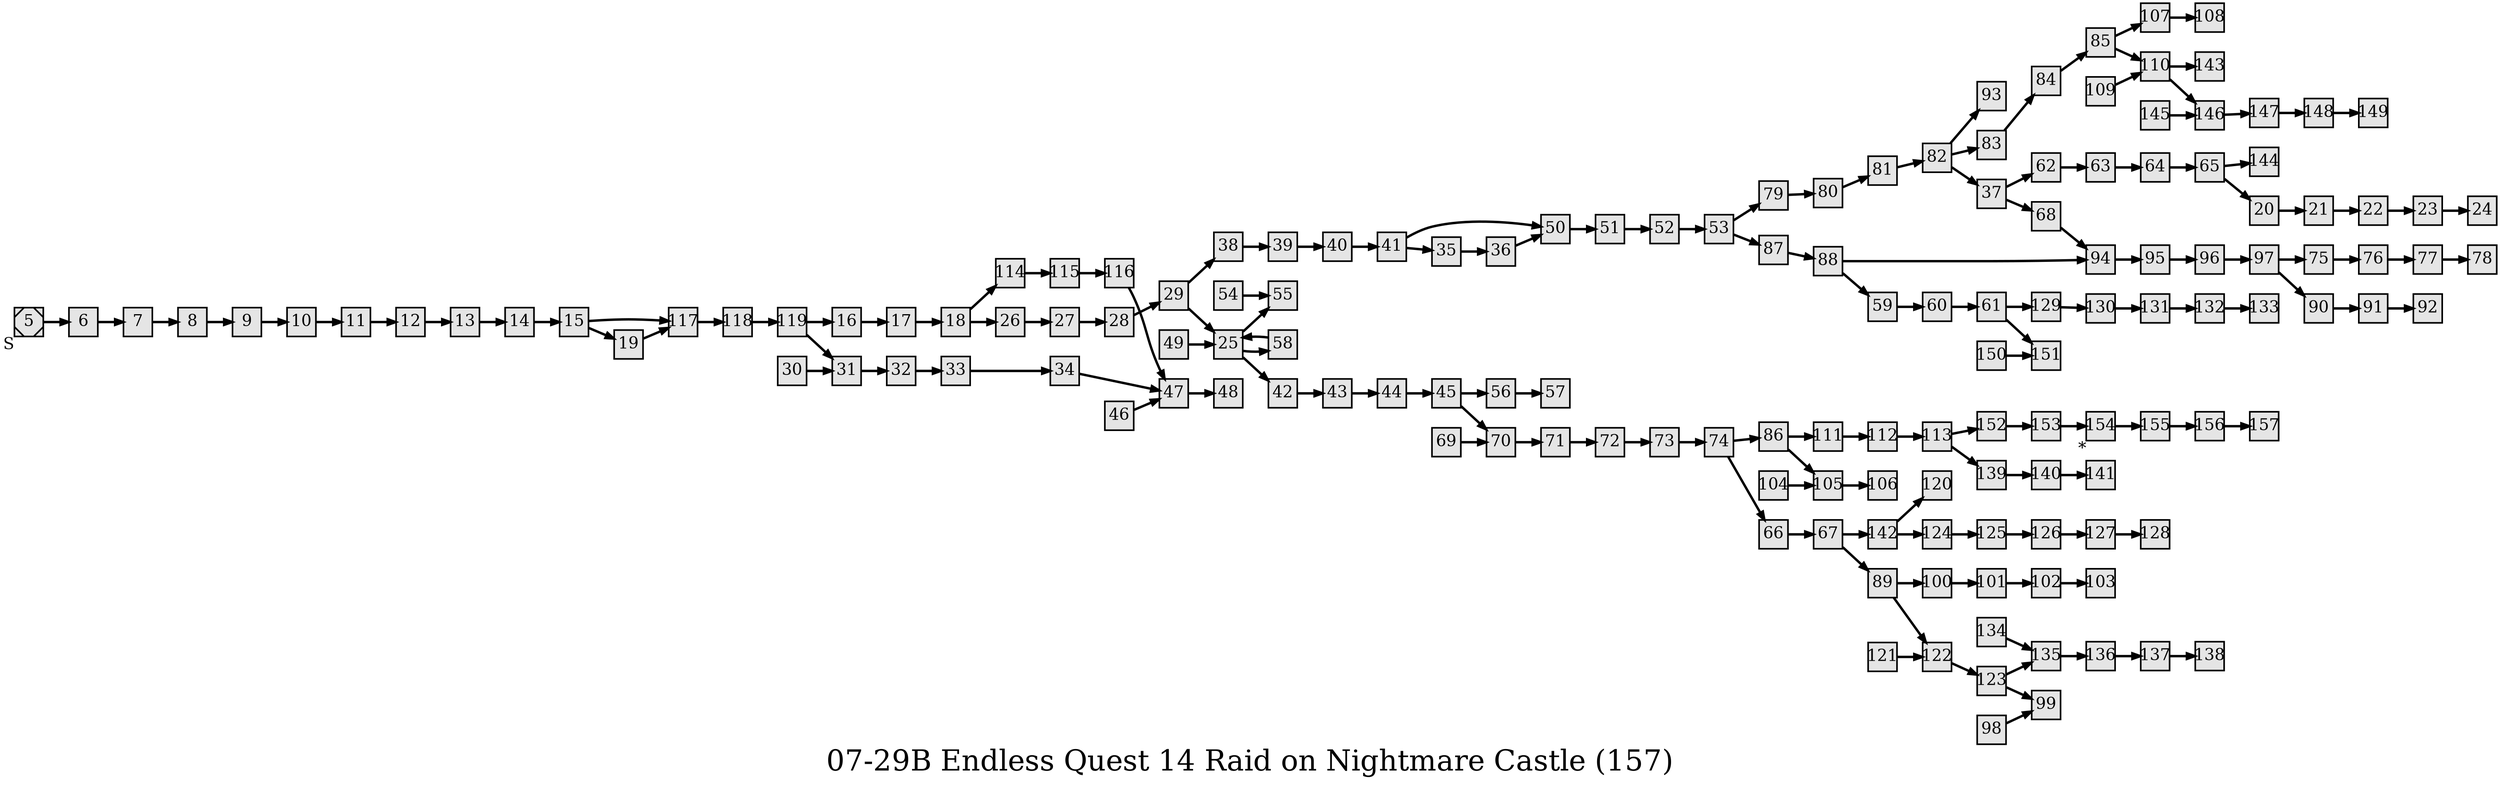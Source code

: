 digraph g{
  graph [ label="07-29B Endless Quest 14 Raid on Nightmare Castle (157)" rankdir=LR, ordering=out, fontsize=36, nodesep="0.35", ranksep="0.45"];
  node  [shape=rect, penwidth=2, fontsize=20, style=filled, fillcolor=grey90, margin="0,0", labelfloat=true, regular=true, fixedsize=true];
  edge  [labelfloat=true, penwidth=3, fontsize=12];
  // ---;
  // group  : Katz;
  // id     :;
  // gbid   :;
  // series :;
  // title  :;
  // author :;
  // credit:;
  // - name : Rachael Grainger;
  // role : encoder;
  // date : 2017-08-23;
  // - name : Jeremy Douglass;
  // role : editor;
  // date : 2017-10-19;
  // render:;
  // - name   : small;
  // styles : gvStyles-small.txt;
  // engine : dot;
  // comment: >;
  
  // ---;
  
  // From | To | Label;
  
  5	[ xlabel="S", shape=Msquare, fontsize=20 ];
  5 -> 6;
  6 -> 7;
  7 -> 8;
  8 -> 9;
  9 -> 10;
  10 -> 11;
  11 -> 12;
  12 -> 13;
  13 -> 14;
  14 -> 15;
  15 -> 117;
  15 -> 19;
  16 -> 17;
  17 -> 18;
  18 -> 114;
  18 -> 26;
  19 -> 117;
  20 -> 21;
  21 -> 22;
  22 -> 23;
  23 -> 24;
  25 -> 55;
  25 -> 58;
  25 -> 42;
  26 -> 27;
  27 -> 28;
  28 -> 29;
  29 -> 38;
  29 -> 25;
  30 -> 31;
  31 -> 32;
  32 -> 33;
  33 -> 34;
  34 -> 47;
  35 -> 36;
  36 -> 50;
  37 -> 62;
  37 -> 68;
  38 -> 39;
  39;
  39 -> 40;
  40 -> 41;
  41 -> 50;
  41 -> 35;
  42 -> 43;
  43 -> 44;
  44 -> 45;
  45 -> 56;
  45 -> 70;
  46 -> 47;
  47 -> 48;
  49 -> 25;
  50 -> 51;
  51 -> 52;
  52 -> 53;
  53 -> 79;
  53 -> 87;
  54 -> 55;
  56 -> 57;
  58 -> 25;
  59 -> 60;
  60 -> 61;
  61 -> 129;
  61 -> 151;
  62 -> 63;
  63 -> 64;
  64 -> 65;
  65 -> 144;
  65 -> 20;
  66 -> 67;
  67 -> 142;
  67 -> 89;
  68 -> 94;
  69 -> 70;
  70 -> 71;
  71 -> 72;
  72 -> 73;
  73 -> 74;
  74 -> 86;
  74 -> 66;
  75 -> 76;
  76 -> 77;
  77 -> 78;
  79 -> 80;
  80;
  80 -> 81;
  81;
  81 -> 82;
  82 -> 93;
  82 -> 83;
  82 -> 37;
  83 -> 84;
  84 -> 85;
  85 -> 107;
  85 -> 110;
  86 -> 111;
  86 -> 105;
  87 -> 88;
  88 -> 94;
  88 -> 59;
  89 -> 100;
  89 -> 122;
  90 -> 91;
  91;
  91 -> 92;
  94 -> 95;
  95 -> 96;
  96 -> 97;
  97 -> 75;
  97 -> 90;
  98;
  98 -> 99;
  100 -> 101;
  101 -> 102;
  102 -> 103;
  104 -> 105;
  105 -> 106;
  107 -> 108;
  109 -> 110;
  110 -> 143;
  110 -> 146;
  111 -> 112;
  112 -> 113;
  113 -> 152;
  113 -> 139;
  114 -> 115;
  115;
  115 -> 116;
  116 -> 47;
  117 -> 118;
  118;
  118 -> 119;
  119 -> 16;
  119 -> 31;
  121 -> 122;
  122 -> 123;
  123 -> 135;
  123 -> 99;
  124 -> 125;
  125 -> 126;
  126 -> 127;
  127;
  127 -> 128;
  129 -> 130;
  130 -> 131;
  131 -> 132;
  132 -> 133;
  134 -> 135;
  135 -> 136;
  136 -> 137;
  137 -> 138;
  139 -> 140;
  140;
  140 -> 141;
  142 -> 120;
  142 -> 124;
  145 -> 146;
  146 -> 147;
  147 -> 148;
  148 -> 149;
  150 -> 151;
  152 -> 153;
  153 -> 154;
  154	[ xlabel="*" ];
  154 -> 155;
  155 -> 156;
  156 -> 157;
}

